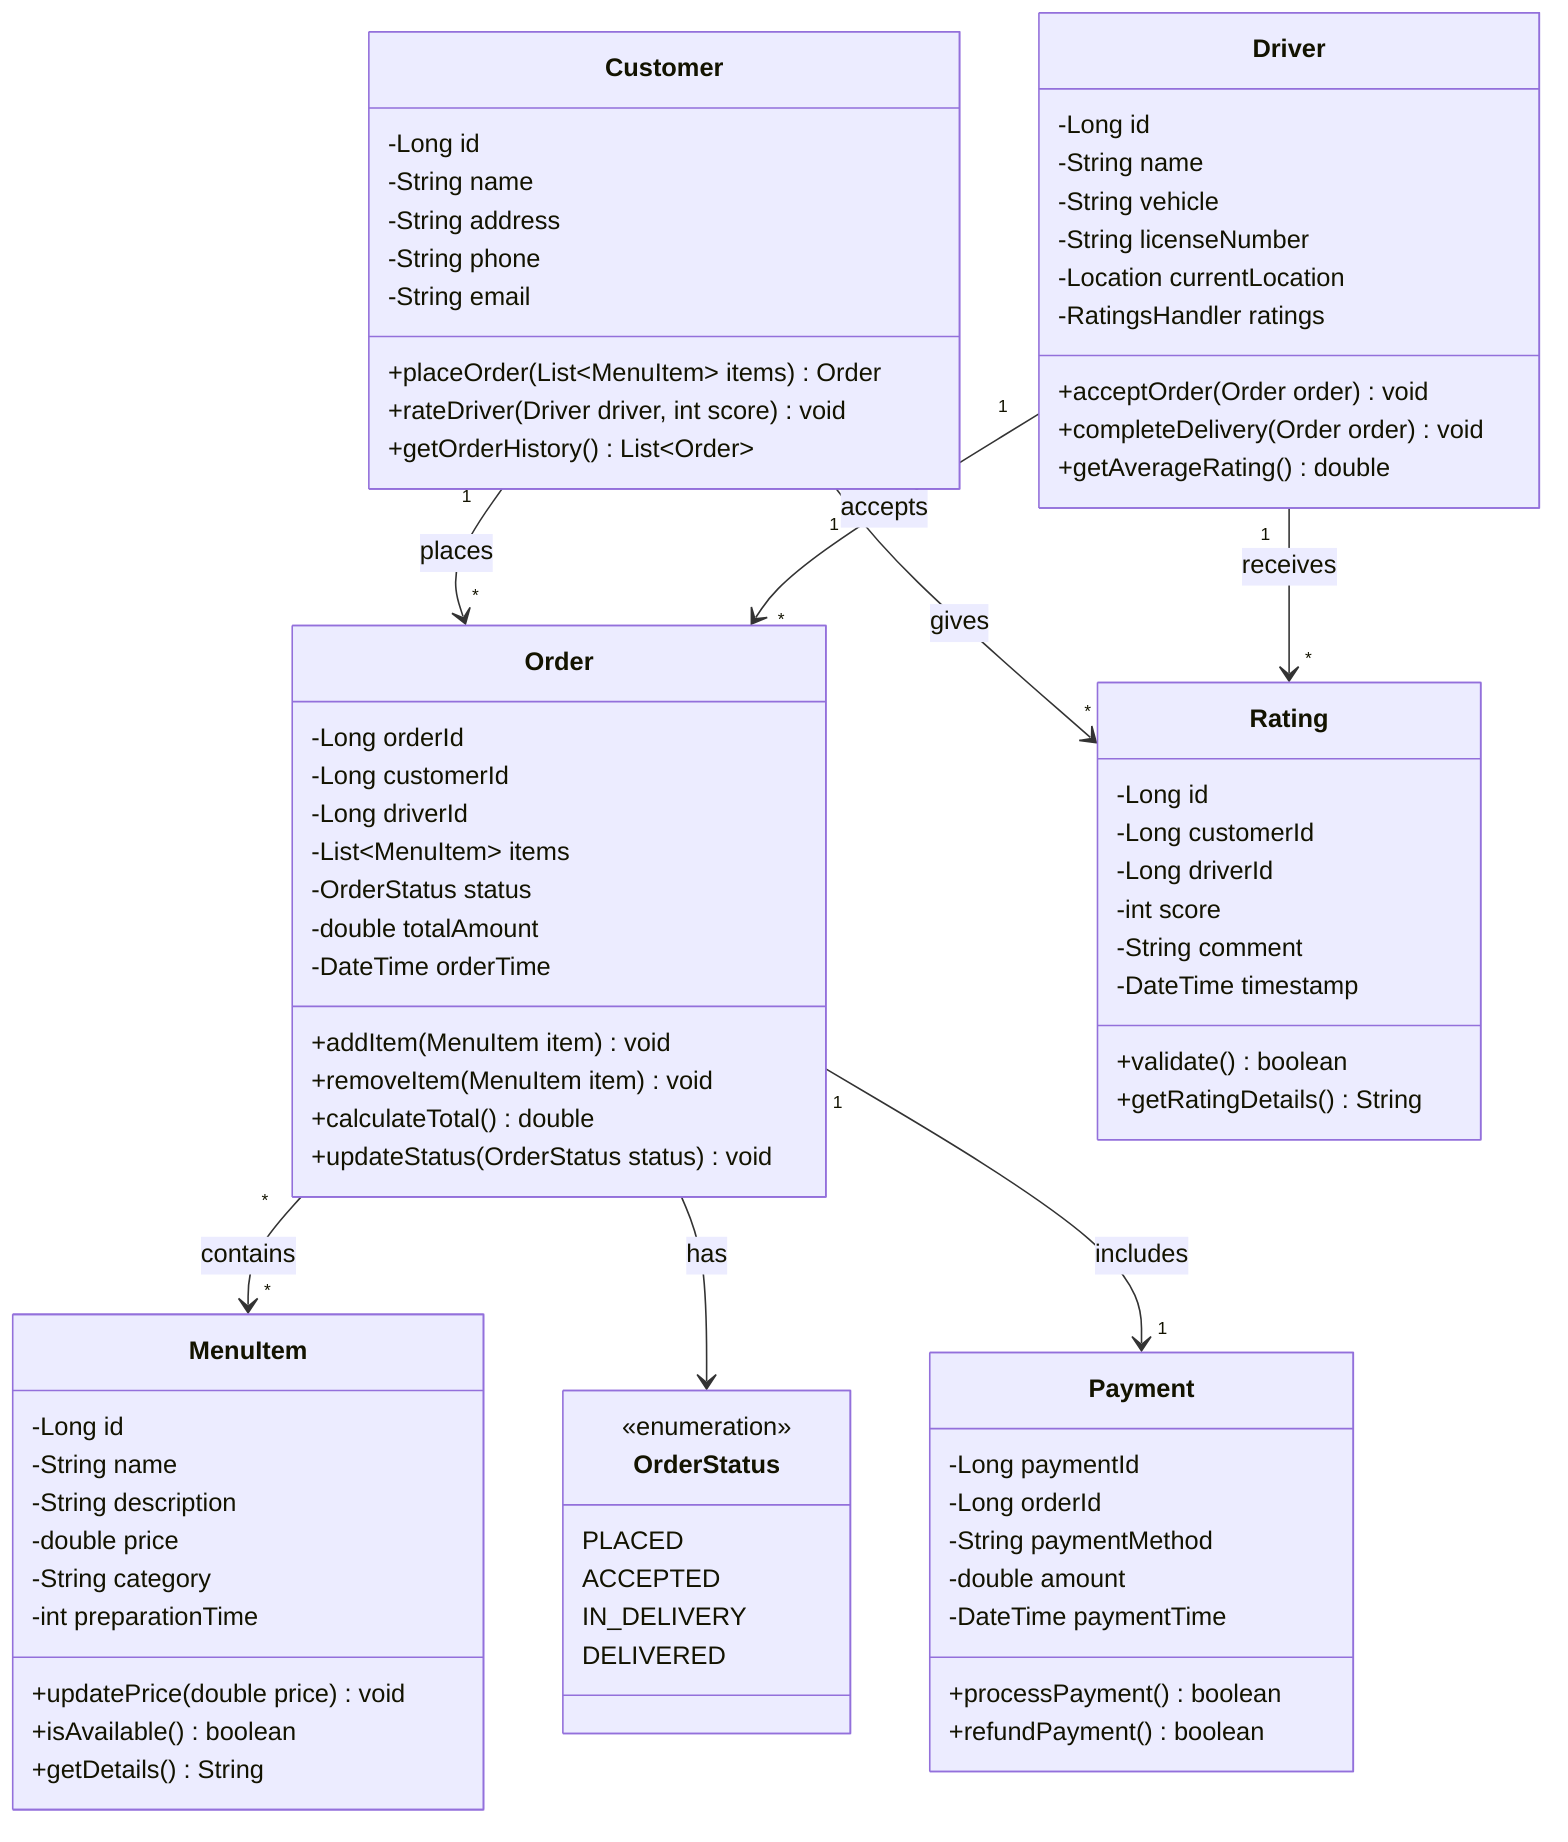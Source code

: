 classDiagram
    class Customer {
        -Long id
        -String name
        -String address
        -String phone
        -String email
        +placeOrder(List~MenuItem~ items) Order
        +rateDriver(Driver driver, int score) void
        +getOrderHistory() List~Order~
    }
    
    class Order {
        -Long orderId
        -Long customerId
        -Long driverId
        -List~MenuItem~ items
        -OrderStatus status
        -double totalAmount
        -DateTime orderTime
        +addItem(MenuItem item) void
        +removeItem(MenuItem item) void
        +calculateTotal() double
        +updateStatus(OrderStatus status) void
    }
    
    class Driver {
        -Long id
        -String name
        -String vehicle
        -String licenseNumber
        -Location currentLocation
        -RatingsHandler ratings
        +acceptOrder(Order order) void
        +completeDelivery(Order order) void
        +getAverageRating() double
    }
    
    class MenuItem {
        -Long id
        -String name
        -String description
        -double price
        -String category
        -int preparationTime
        +updatePrice(double price) void
        +isAvailable() boolean
        +getDetails() String
    }
    
    class Rating {
        -Long id
        -Long customerId
        -Long driverId
        -int score
        -String comment
        -DateTime timestamp
        +validate() boolean
        +getRatingDetails() String
    }

    class OrderStatus {
        <<enumeration>>
        PLACED
        ACCEPTED
        IN_DELIVERY
        DELIVERED
    }

    class Payment {
        -Long paymentId
        -Long orderId
        -String paymentMethod
        -double amount
        -DateTime paymentTime
        +processPayment() boolean
        +refundPayment() boolean
    }

    Customer "1" --> "*" Order : places
    Order "*" --> "*" MenuItem : contains
    Driver "1" --> "*" Order : accepts
    Customer "1" --> "*" Rating : gives
    Driver "1" --> "*" Rating : receives
    Order --> OrderStatus : has
    Order "1" --> "1" Payment : includes